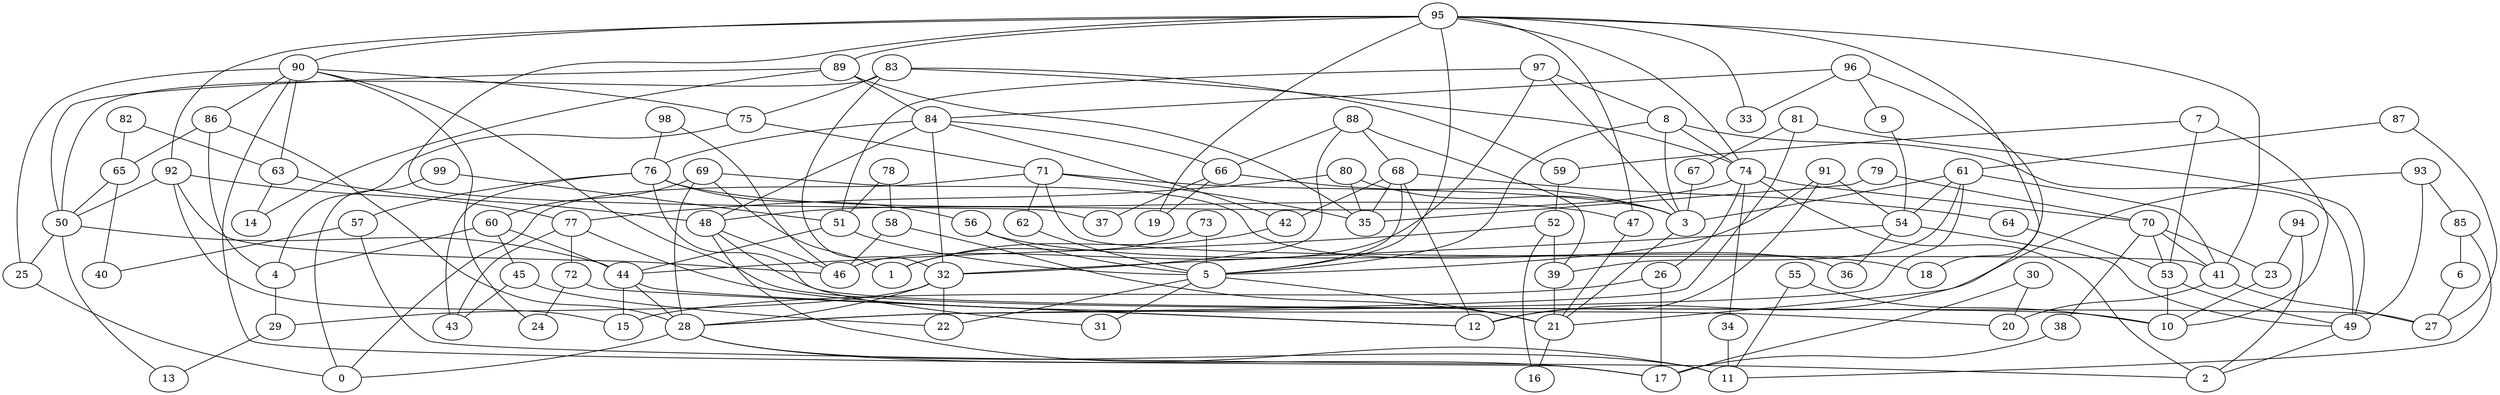 digraph GG_graph {

subgraph G_graph {
edge [color = black]
"83" -> "32" [dir = none]
"83" -> "50" [dir = none]
"83" -> "75" [dir = none]
"83" -> "74" [dir = none]
"92" -> "77" [dir = none]
"92" -> "50" [dir = none]
"92" -> "15" [dir = none]
"92" -> "46" [dir = none]
"49" -> "2" [dir = none]
"98" -> "46" [dir = none]
"98" -> "76" [dir = none]
"78" -> "58" [dir = none]
"78" -> "51" [dir = none]
"97" -> "46" [dir = none]
"97" -> "8" [dir = none]
"97" -> "51" [dir = none]
"97" -> "3" [dir = none]
"51" -> "5" [dir = none]
"51" -> "44" [dir = none]
"42" -> "1" [dir = none]
"71" -> "41" [dir = none]
"71" -> "3" [dir = none]
"71" -> "0" [dir = none]
"71" -> "62" [dir = none]
"71" -> "35" [dir = none]
"53" -> "49" [dir = none]
"53" -> "10" [dir = none]
"41" -> "27" [dir = none]
"41" -> "20" [dir = none]
"58" -> "21" [dir = none]
"58" -> "46" [dir = none]
"84" -> "42" [dir = none]
"84" -> "48" [dir = none]
"84" -> "66" [dir = none]
"84" -> "76" [dir = none]
"84" -> "32" [dir = none]
"30" -> "17" [dir = none]
"30" -> "20" [dir = none]
"52" -> "39" [dir = none]
"52" -> "44" [dir = none]
"52" -> "16" [dir = none]
"74" -> "34" [dir = none]
"74" -> "70" [dir = none]
"74" -> "48" [dir = none]
"74" -> "26" [dir = none]
"74" -> "2" [dir = none]
"67" -> "3" [dir = none]
"59" -> "52" [dir = none]
"50" -> "25" [dir = none]
"50" -> "44" [dir = none]
"50" -> "13" [dir = none]
"28" -> "0" [dir = none]
"28" -> "11" [dir = none]
"28" -> "17" [dir = none]
"34" -> "11" [dir = none]
"23" -> "10" [dir = none]
"44" -> "28" [dir = none]
"44" -> "12" [dir = none]
"44" -> "15" [dir = none]
"60" -> "4" [dir = none]
"60" -> "45" [dir = none]
"60" -> "44" [dir = none]
"82" -> "63" [dir = none]
"82" -> "65" [dir = none]
"69" -> "36" [dir = none]
"69" -> "1" [dir = none]
"69" -> "60" [dir = none]
"69" -> "28" [dir = none]
"81" -> "49" [dir = none]
"81" -> "28" [dir = none]
"81" -> "67" [dir = none]
"95" -> "19" [dir = none]
"95" -> "33" [dir = none]
"95" -> "74" [dir = none]
"95" -> "41" [dir = none]
"95" -> "90" [dir = none]
"95" -> "92" [dir = none]
"95" -> "89" [dir = none]
"95" -> "37" [dir = none]
"95" -> "47" [dir = none]
"95" -> "5" [dir = none]
"95" -> "18" [dir = none]
"89" -> "35" [dir = none]
"89" -> "84" [dir = none]
"89" -> "50" [dir = none]
"89" -> "14" [dir = none]
"47" -> "21" [dir = none]
"96" -> "21" [dir = none]
"96" -> "84" [dir = none]
"96" -> "33" [dir = none]
"96" -> "9" [dir = none]
"94" -> "2" [dir = none]
"94" -> "23" [dir = none]
"9" -> "54" [dir = none]
"93" -> "49" [dir = none]
"93" -> "12" [dir = none]
"93" -> "85" [dir = none]
"7" -> "59" [dir = none]
"7" -> "10" [dir = none]
"7" -> "53" [dir = none]
"65" -> "50" [dir = none]
"65" -> "40" [dir = none]
"72" -> "24" [dir = none]
"72" -> "12" [dir = none]
"73" -> "5" [dir = none]
"73" -> "1" [dir = none]
"75" -> "71" [dir = none]
"63" -> "14" [dir = none]
"63" -> "48" [dir = none]
"77" -> "43" [dir = none]
"77" -> "20" [dir = none]
"77" -> "72" [dir = none]
"66" -> "3" [dir = none]
"66" -> "37" [dir = none]
"66" -> "19" [dir = none]
"70" -> "41" [dir = none]
"70" -> "53" [dir = none]
"70" -> "38" [dir = none]
"70" -> "23" [dir = none]
"54" -> "32" [dir = none]
"54" -> "49" [dir = none]
"54" -> "36" [dir = none]
"38" -> "17" [dir = none]
"61" -> "3" [dir = none]
"61" -> "28" [dir = none]
"61" -> "41" [dir = none]
"61" -> "39" [dir = none]
"61" -> "54" [dir = none]
"48" -> "11" [dir = none]
"48" -> "46" [dir = none]
"48" -> "31" [dir = none]
"5" -> "31" [dir = none]
"5" -> "21" [dir = none]
"5" -> "22" [dir = none]
"76" -> "57" [dir = none]
"76" -> "47" [dir = none]
"76" -> "43" [dir = none]
"76" -> "27" [dir = none]
"76" -> "56" [dir = none]
"91" -> "12" [dir = none]
"91" -> "5" [dir = none]
"91" -> "54" [dir = none]
"87" -> "27" [dir = none]
"87" -> "61" [dir = none]
"86" -> "28" [dir = none]
"86" -> "65" [dir = none]
"86" -> "4" [dir = none]
"85" -> "11" [dir = none]
"85" -> "6" [dir = none]
"32" -> "29" [dir = none]
"32" -> "28" [dir = none]
"32" -> "22" [dir = none]
"21" -> "16" [dir = none]
"26" -> "15" [dir = none]
"26" -> "17" [dir = none]
"4" -> "29" [dir = none]
"99" -> "51" [dir = none]
"99" -> "0" [dir = none]
"29" -> "13" [dir = none]
"79" -> "70" [dir = none]
"79" -> "35" [dir = none]
"56" -> "18" [dir = none]
"56" -> "5" [dir = none]
"6" -> "27" [dir = none]
"88" -> "39" [dir = none]
"88" -> "66" [dir = none]
"88" -> "68" [dir = none]
"88" -> "32" [dir = none]
"57" -> "40" [dir = none]
"57" -> "2" [dir = none]
"45" -> "43" [dir = none]
"45" -> "22" [dir = none]
"62" -> "5" [dir = none]
"3" -> "21" [dir = none]
"55" -> "10" [dir = none]
"55" -> "11" [dir = none]
"80" -> "35" [dir = none]
"80" -> "3" [dir = none]
"80" -> "77" [dir = none]
"64" -> "53" [dir = none]
"68" -> "35" [dir = none]
"68" -> "5" [dir = none]
"68" -> "12" [dir = none]
"68" -> "42" [dir = none]
"68" -> "64" [dir = none]
"8" -> "49" [dir = none]
"8" -> "3" [dir = none]
"8" -> "5" [dir = none]
"8" -> "74" [dir = none]
"39" -> "21" [dir = none]
"90" -> "86" [dir = none]
"90" -> "10" [dir = none]
"90" -> "63" [dir = none]
"90" -> "25" [dir = none]
"90" -> "17" [dir = none]
"90" -> "75" [dir = none]
"90" -> "24" [dir = none]
"25" -> "0" [dir = none]
"75" -> "4" [dir = none]
"83" -> "59" [dir = none]
}

}
